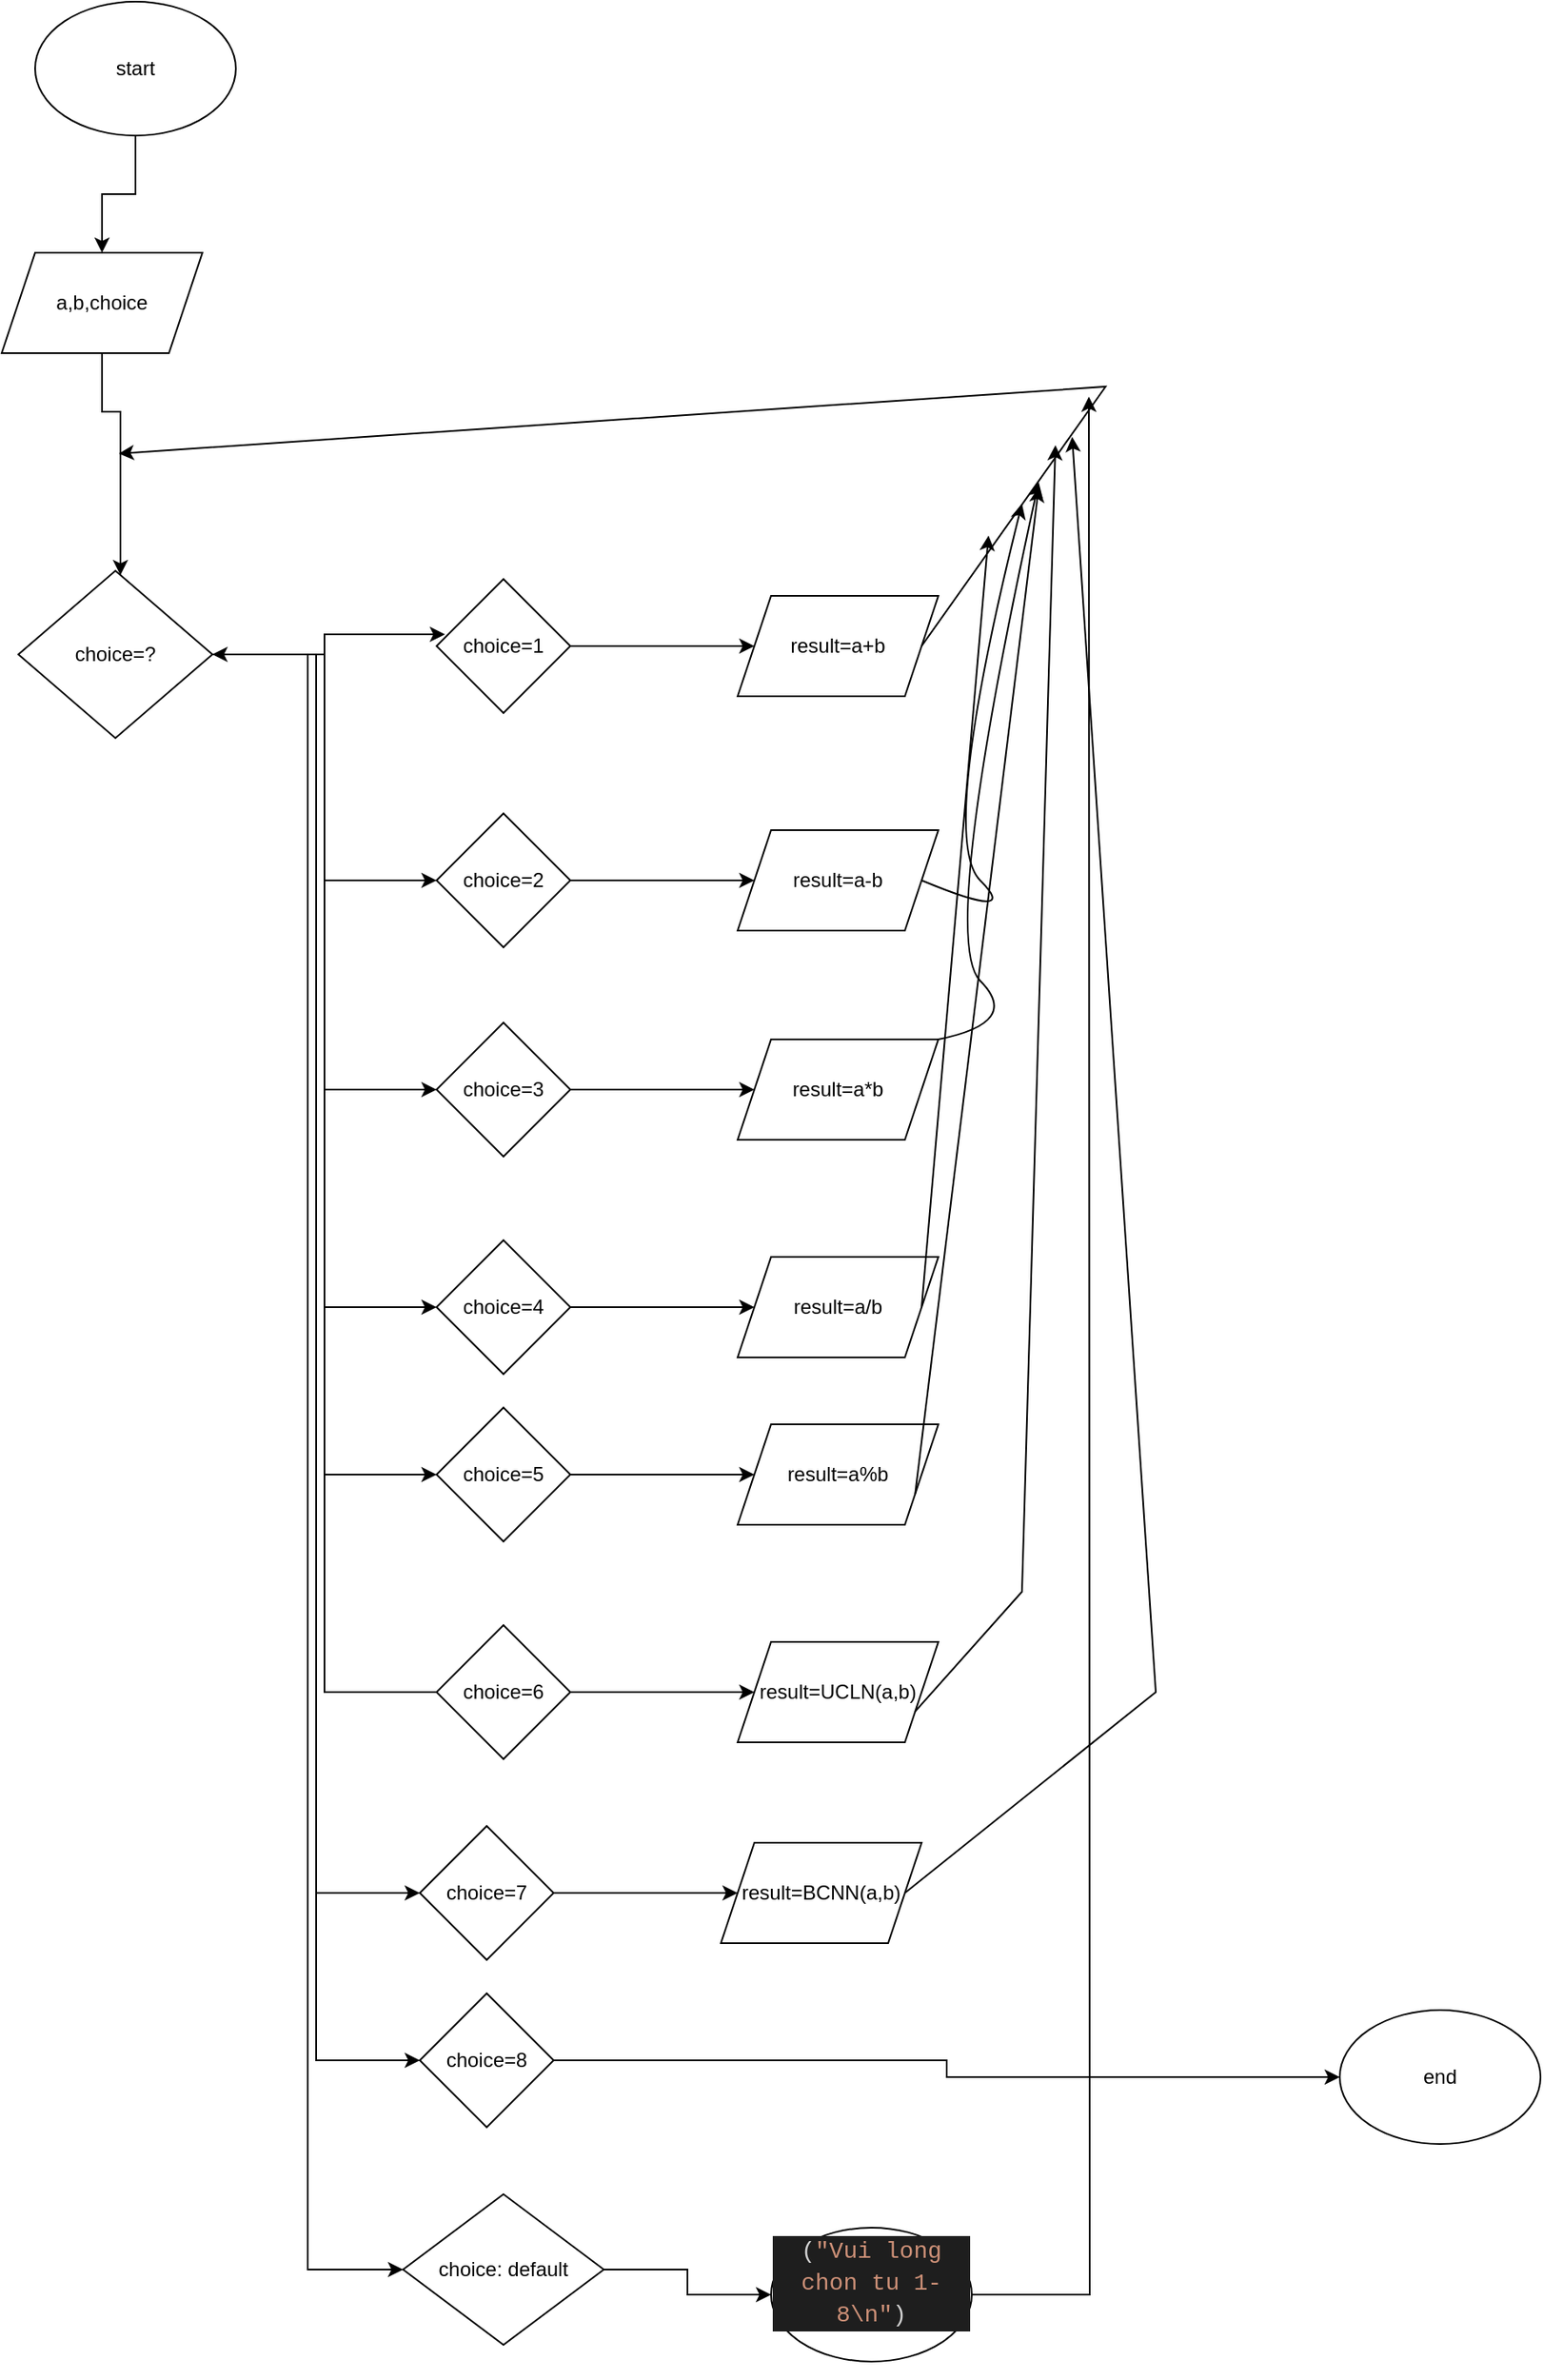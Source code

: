 <mxfile version="22.1.0" type="github">
  <diagram name="Trang-1" id="8WOk82VxNDKTeJKdt3mN">
    <mxGraphModel dx="880" dy="508" grid="1" gridSize="10" guides="1" tooltips="1" connect="1" arrows="1" fold="1" page="1" pageScale="1" pageWidth="827" pageHeight="1169" math="0" shadow="0">
      <root>
        <mxCell id="0" />
        <mxCell id="1" parent="0" />
        <mxCell id="_pkrtM7WGQT2VM3EGbci-3" style="edgeStyle=orthogonalEdgeStyle;rounded=0;orthogonalLoop=1;jettySize=auto;html=1;entryX=0.5;entryY=0;entryDx=0;entryDy=0;" parent="1" source="_pkrtM7WGQT2VM3EGbci-1" target="h4dxqBW4cxkd71x_Y7fE-1" edge="1">
          <mxGeometry relative="1" as="geometry">
            <mxPoint x="390" y="160" as="targetPoint" />
          </mxGeometry>
        </mxCell>
        <mxCell id="_pkrtM7WGQT2VM3EGbci-1" value="start" style="ellipse;whiteSpace=wrap;html=1;" parent="1" vertex="1">
          <mxGeometry x="320" y="20" width="120" height="80" as="geometry" />
        </mxCell>
        <mxCell id="_pkrtM7WGQT2VM3EGbci-15" value="end" style="ellipse;whiteSpace=wrap;html=1;" parent="1" vertex="1">
          <mxGeometry x="1100" y="1220" width="120" height="80" as="geometry" />
        </mxCell>
        <mxCell id="h4dxqBW4cxkd71x_Y7fE-2" style="edgeStyle=orthogonalEdgeStyle;rounded=0;orthogonalLoop=1;jettySize=auto;html=1;" edge="1" parent="1" source="h4dxqBW4cxkd71x_Y7fE-1" target="h4dxqBW4cxkd71x_Y7fE-3">
          <mxGeometry relative="1" as="geometry">
            <mxPoint x="370" y="300" as="targetPoint" />
            <Array as="points">
              <mxPoint x="360" y="265" />
              <mxPoint x="371" y="265" />
            </Array>
          </mxGeometry>
        </mxCell>
        <mxCell id="h4dxqBW4cxkd71x_Y7fE-1" value="a,b,choice" style="shape=parallelogram;perimeter=parallelogramPerimeter;whiteSpace=wrap;html=1;fixedSize=1;" vertex="1" parent="1">
          <mxGeometry x="300" y="170" width="120" height="60" as="geometry" />
        </mxCell>
        <mxCell id="h4dxqBW4cxkd71x_Y7fE-33" style="edgeStyle=orthogonalEdgeStyle;rounded=0;orthogonalLoop=1;jettySize=auto;html=1;entryX=0;entryY=0.5;entryDx=0;entryDy=0;" edge="1" parent="1" source="h4dxqBW4cxkd71x_Y7fE-3" target="h4dxqBW4cxkd71x_Y7fE-9">
          <mxGeometry relative="1" as="geometry" />
        </mxCell>
        <mxCell id="h4dxqBW4cxkd71x_Y7fE-34" style="edgeStyle=orthogonalEdgeStyle;rounded=0;orthogonalLoop=1;jettySize=auto;html=1;entryX=0;entryY=0.5;entryDx=0;entryDy=0;" edge="1" parent="1" source="h4dxqBW4cxkd71x_Y7fE-3" target="h4dxqBW4cxkd71x_Y7fE-12">
          <mxGeometry relative="1" as="geometry" />
        </mxCell>
        <mxCell id="h4dxqBW4cxkd71x_Y7fE-35" style="edgeStyle=orthogonalEdgeStyle;rounded=0;orthogonalLoop=1;jettySize=auto;html=1;entryX=0;entryY=0.5;entryDx=0;entryDy=0;" edge="1" parent="1" source="h4dxqBW4cxkd71x_Y7fE-3" target="h4dxqBW4cxkd71x_Y7fE-15">
          <mxGeometry relative="1" as="geometry" />
        </mxCell>
        <mxCell id="h4dxqBW4cxkd71x_Y7fE-36" style="edgeStyle=orthogonalEdgeStyle;rounded=0;orthogonalLoop=1;jettySize=auto;html=1;entryX=0;entryY=0.5;entryDx=0;entryDy=0;" edge="1" parent="1" source="h4dxqBW4cxkd71x_Y7fE-3" target="h4dxqBW4cxkd71x_Y7fE-18">
          <mxGeometry relative="1" as="geometry" />
        </mxCell>
        <mxCell id="h4dxqBW4cxkd71x_Y7fE-39" style="edgeStyle=orthogonalEdgeStyle;rounded=0;orthogonalLoop=1;jettySize=auto;html=1;entryX=0;entryY=0.5;entryDx=0;entryDy=0;" edge="1" parent="1" source="h4dxqBW4cxkd71x_Y7fE-3" target="h4dxqBW4cxkd71x_Y7fE-25">
          <mxGeometry relative="1" as="geometry" />
        </mxCell>
        <mxCell id="h4dxqBW4cxkd71x_Y7fE-41" style="edgeStyle=orthogonalEdgeStyle;rounded=0;orthogonalLoop=1;jettySize=auto;html=1;entryX=0;entryY=0.5;entryDx=0;entryDy=0;" edge="1" parent="1" source="h4dxqBW4cxkd71x_Y7fE-3" target="h4dxqBW4cxkd71x_Y7fE-31">
          <mxGeometry relative="1" as="geometry" />
        </mxCell>
        <mxCell id="h4dxqBW4cxkd71x_Y7fE-3" value="choice=?" style="rhombus;whiteSpace=wrap;html=1;" vertex="1" parent="1">
          <mxGeometry x="310" y="360" width="116" height="100" as="geometry" />
        </mxCell>
        <mxCell id="h4dxqBW4cxkd71x_Y7fE-7" style="edgeStyle=orthogonalEdgeStyle;rounded=0;orthogonalLoop=1;jettySize=auto;html=1;" edge="1" parent="1" source="h4dxqBW4cxkd71x_Y7fE-4" target="h4dxqBW4cxkd71x_Y7fE-6">
          <mxGeometry relative="1" as="geometry" />
        </mxCell>
        <mxCell id="h4dxqBW4cxkd71x_Y7fE-4" value="choice=1" style="rhombus;whiteSpace=wrap;html=1;" vertex="1" parent="1">
          <mxGeometry x="560" y="365" width="80" height="80" as="geometry" />
        </mxCell>
        <mxCell id="h4dxqBW4cxkd71x_Y7fE-5" style="edgeStyle=orthogonalEdgeStyle;rounded=0;orthogonalLoop=1;jettySize=auto;html=1;entryX=0.063;entryY=0.413;entryDx=0;entryDy=0;entryPerimeter=0;" edge="1" parent="1" source="h4dxqBW4cxkd71x_Y7fE-3" target="h4dxqBW4cxkd71x_Y7fE-4">
          <mxGeometry relative="1" as="geometry" />
        </mxCell>
        <mxCell id="h4dxqBW4cxkd71x_Y7fE-6" value="result=a+b" style="shape=parallelogram;perimeter=parallelogramPerimeter;whiteSpace=wrap;html=1;fixedSize=1;" vertex="1" parent="1">
          <mxGeometry x="740" y="375" width="120" height="60" as="geometry" />
        </mxCell>
        <mxCell id="h4dxqBW4cxkd71x_Y7fE-8" style="edgeStyle=orthogonalEdgeStyle;rounded=0;orthogonalLoop=1;jettySize=auto;html=1;" edge="1" parent="1" source="h4dxqBW4cxkd71x_Y7fE-9" target="h4dxqBW4cxkd71x_Y7fE-10">
          <mxGeometry relative="1" as="geometry" />
        </mxCell>
        <mxCell id="h4dxqBW4cxkd71x_Y7fE-9" value="choice=2" style="rhombus;whiteSpace=wrap;html=1;" vertex="1" parent="1">
          <mxGeometry x="560" y="505" width="80" height="80" as="geometry" />
        </mxCell>
        <mxCell id="h4dxqBW4cxkd71x_Y7fE-10" value="result=a-b" style="shape=parallelogram;perimeter=parallelogramPerimeter;whiteSpace=wrap;html=1;fixedSize=1;" vertex="1" parent="1">
          <mxGeometry x="740" y="515" width="120" height="60" as="geometry" />
        </mxCell>
        <mxCell id="h4dxqBW4cxkd71x_Y7fE-11" style="edgeStyle=orthogonalEdgeStyle;rounded=0;orthogonalLoop=1;jettySize=auto;html=1;" edge="1" parent="1" source="h4dxqBW4cxkd71x_Y7fE-12" target="h4dxqBW4cxkd71x_Y7fE-13">
          <mxGeometry relative="1" as="geometry" />
        </mxCell>
        <mxCell id="h4dxqBW4cxkd71x_Y7fE-12" value="choice=3" style="rhombus;whiteSpace=wrap;html=1;" vertex="1" parent="1">
          <mxGeometry x="560" y="630" width="80" height="80" as="geometry" />
        </mxCell>
        <mxCell id="h4dxqBW4cxkd71x_Y7fE-13" value="result=a*b" style="shape=parallelogram;perimeter=parallelogramPerimeter;whiteSpace=wrap;html=1;fixedSize=1;" vertex="1" parent="1">
          <mxGeometry x="740" y="640" width="120" height="60" as="geometry" />
        </mxCell>
        <mxCell id="h4dxqBW4cxkd71x_Y7fE-14" style="edgeStyle=orthogonalEdgeStyle;rounded=0;orthogonalLoop=1;jettySize=auto;html=1;" edge="1" parent="1" source="h4dxqBW4cxkd71x_Y7fE-15" target="h4dxqBW4cxkd71x_Y7fE-16">
          <mxGeometry relative="1" as="geometry" />
        </mxCell>
        <mxCell id="h4dxqBW4cxkd71x_Y7fE-15" value="choice=4" style="rhombus;whiteSpace=wrap;html=1;" vertex="1" parent="1">
          <mxGeometry x="560" y="760" width="80" height="80" as="geometry" />
        </mxCell>
        <mxCell id="h4dxqBW4cxkd71x_Y7fE-16" value="result=a/b" style="shape=parallelogram;perimeter=parallelogramPerimeter;whiteSpace=wrap;html=1;fixedSize=1;" vertex="1" parent="1">
          <mxGeometry x="740" y="770" width="120" height="60" as="geometry" />
        </mxCell>
        <mxCell id="h4dxqBW4cxkd71x_Y7fE-17" style="edgeStyle=orthogonalEdgeStyle;rounded=0;orthogonalLoop=1;jettySize=auto;html=1;" edge="1" parent="1" source="h4dxqBW4cxkd71x_Y7fE-18" target="h4dxqBW4cxkd71x_Y7fE-19">
          <mxGeometry relative="1" as="geometry" />
        </mxCell>
        <mxCell id="h4dxqBW4cxkd71x_Y7fE-18" value="choice=5" style="rhombus;whiteSpace=wrap;html=1;" vertex="1" parent="1">
          <mxGeometry x="560" y="860" width="80" height="80" as="geometry" />
        </mxCell>
        <mxCell id="h4dxqBW4cxkd71x_Y7fE-19" value="result=a%b" style="shape=parallelogram;perimeter=parallelogramPerimeter;whiteSpace=wrap;html=1;fixedSize=1;" vertex="1" parent="1">
          <mxGeometry x="740" y="870" width="120" height="60" as="geometry" />
        </mxCell>
        <mxCell id="h4dxqBW4cxkd71x_Y7fE-21" style="edgeStyle=orthogonalEdgeStyle;rounded=0;orthogonalLoop=1;jettySize=auto;html=1;" edge="1" parent="1" source="h4dxqBW4cxkd71x_Y7fE-22" target="h4dxqBW4cxkd71x_Y7fE-23">
          <mxGeometry relative="1" as="geometry" />
        </mxCell>
        <mxCell id="h4dxqBW4cxkd71x_Y7fE-38" style="edgeStyle=orthogonalEdgeStyle;rounded=0;orthogonalLoop=1;jettySize=auto;html=1;entryX=1;entryY=0.5;entryDx=0;entryDy=0;" edge="1" parent="1" source="h4dxqBW4cxkd71x_Y7fE-22" target="h4dxqBW4cxkd71x_Y7fE-3">
          <mxGeometry relative="1" as="geometry" />
        </mxCell>
        <mxCell id="h4dxqBW4cxkd71x_Y7fE-22" value="choice=6" style="rhombus;whiteSpace=wrap;html=1;" vertex="1" parent="1">
          <mxGeometry x="560" y="990" width="80" height="80" as="geometry" />
        </mxCell>
        <mxCell id="h4dxqBW4cxkd71x_Y7fE-23" value="result=UCLN(a,b)" style="shape=parallelogram;perimeter=parallelogramPerimeter;whiteSpace=wrap;html=1;fixedSize=1;" vertex="1" parent="1">
          <mxGeometry x="740" y="1000" width="120" height="60" as="geometry" />
        </mxCell>
        <mxCell id="h4dxqBW4cxkd71x_Y7fE-24" style="edgeStyle=orthogonalEdgeStyle;rounded=0;orthogonalLoop=1;jettySize=auto;html=1;" edge="1" parent="1" source="h4dxqBW4cxkd71x_Y7fE-25" target="h4dxqBW4cxkd71x_Y7fE-26">
          <mxGeometry relative="1" as="geometry" />
        </mxCell>
        <mxCell id="h4dxqBW4cxkd71x_Y7fE-25" value="choice=7" style="rhombus;whiteSpace=wrap;html=1;" vertex="1" parent="1">
          <mxGeometry x="550" y="1110" width="80" height="80" as="geometry" />
        </mxCell>
        <mxCell id="h4dxqBW4cxkd71x_Y7fE-26" value="result=BCNN(a,b)" style="shape=parallelogram;perimeter=parallelogramPerimeter;whiteSpace=wrap;html=1;fixedSize=1;" vertex="1" parent="1">
          <mxGeometry x="730" y="1120" width="120" height="60" as="geometry" />
        </mxCell>
        <mxCell id="h4dxqBW4cxkd71x_Y7fE-27" style="edgeStyle=orthogonalEdgeStyle;rounded=0;orthogonalLoop=1;jettySize=auto;html=1;entryX=0;entryY=0.5;entryDx=0;entryDy=0;" edge="1" parent="1" source="h4dxqBW4cxkd71x_Y7fE-28" target="_pkrtM7WGQT2VM3EGbci-15">
          <mxGeometry relative="1" as="geometry">
            <mxPoint x="740" y="1250" as="targetPoint" />
          </mxGeometry>
        </mxCell>
        <mxCell id="h4dxqBW4cxkd71x_Y7fE-28" value="choice=8" style="rhombus;whiteSpace=wrap;html=1;" vertex="1" parent="1">
          <mxGeometry x="550" y="1210" width="80" height="80" as="geometry" />
        </mxCell>
        <mxCell id="h4dxqBW4cxkd71x_Y7fE-30" style="edgeStyle=orthogonalEdgeStyle;rounded=0;orthogonalLoop=1;jettySize=auto;html=1;entryX=0;entryY=0.5;entryDx=0;entryDy=0;" edge="1" parent="1" source="h4dxqBW4cxkd71x_Y7fE-31" target="h4dxqBW4cxkd71x_Y7fE-42">
          <mxGeometry relative="1" as="geometry">
            <mxPoint x="740" y="1370" as="targetPoint" />
          </mxGeometry>
        </mxCell>
        <mxCell id="h4dxqBW4cxkd71x_Y7fE-31" value="choice: default" style="rhombus;whiteSpace=wrap;html=1;" vertex="1" parent="1">
          <mxGeometry x="540" y="1330" width="120" height="90" as="geometry" />
        </mxCell>
        <mxCell id="h4dxqBW4cxkd71x_Y7fE-40" style="edgeStyle=orthogonalEdgeStyle;rounded=0;orthogonalLoop=1;jettySize=auto;html=1;entryX=0;entryY=0.5;entryDx=0;entryDy=0;" edge="1" parent="1" source="h4dxqBW4cxkd71x_Y7fE-3" target="h4dxqBW4cxkd71x_Y7fE-28">
          <mxGeometry relative="1" as="geometry">
            <Array as="points">
              <mxPoint x="488" y="410" />
              <mxPoint x="488" y="1250" />
            </Array>
          </mxGeometry>
        </mxCell>
        <mxCell id="h4dxqBW4cxkd71x_Y7fE-53" style="edgeStyle=orthogonalEdgeStyle;rounded=0;orthogonalLoop=1;jettySize=auto;html=1;" edge="1" parent="1" source="h4dxqBW4cxkd71x_Y7fE-42">
          <mxGeometry relative="1" as="geometry">
            <mxPoint x="950" y="256" as="targetPoint" />
          </mxGeometry>
        </mxCell>
        <mxCell id="h4dxqBW4cxkd71x_Y7fE-42" value="&#xa;&lt;div style=&quot;color: rgb(212, 212, 212); background-color: rgb(30, 30, 30); font-family: Consolas, &amp;quot;Courier New&amp;quot;, monospace; font-weight: normal; font-size: 14px; line-height: 19px;&quot;&gt;&lt;div&gt;&lt;span style=&quot;color: #d4d4d4;&quot;&gt;(&lt;/span&gt;&lt;span style=&quot;color: #ce9178;&quot;&gt;&quot;Vui long chon tu 1-8\n&quot;&lt;/span&gt;&lt;span style=&quot;color: #d4d4d4;&quot;&gt;)&lt;/span&gt;&lt;/div&gt;&lt;/div&gt;&#xa;&#xa;" style="ellipse;whiteSpace=wrap;html=1;" vertex="1" parent="1">
          <mxGeometry x="760" y="1350" width="120" height="80" as="geometry" />
        </mxCell>
        <mxCell id="h4dxqBW4cxkd71x_Y7fE-46" value="" style="endArrow=classic;html=1;rounded=0;exitX=1;exitY=0.5;exitDx=0;exitDy=0;" edge="1" parent="1" source="h4dxqBW4cxkd71x_Y7fE-6">
          <mxGeometry width="50" height="50" relative="1" as="geometry">
            <mxPoint x="520" y="390" as="sourcePoint" />
            <mxPoint x="370" y="290" as="targetPoint" />
            <Array as="points">
              <mxPoint x="960" y="250" />
            </Array>
          </mxGeometry>
        </mxCell>
        <mxCell id="h4dxqBW4cxkd71x_Y7fE-47" value="" style="curved=1;endArrow=classic;html=1;rounded=0;exitX=1;exitY=0.5;exitDx=0;exitDy=0;" edge="1" parent="1" source="h4dxqBW4cxkd71x_Y7fE-10">
          <mxGeometry width="50" height="50" relative="1" as="geometry">
            <mxPoint x="860" y="570" as="sourcePoint" />
            <mxPoint x="910" y="320" as="targetPoint" />
            <Array as="points">
              <mxPoint x="910" y="570" />
              <mxPoint x="860" y="520" />
            </Array>
          </mxGeometry>
        </mxCell>
        <mxCell id="h4dxqBW4cxkd71x_Y7fE-48" value="" style="curved=1;endArrow=classic;html=1;rounded=0;exitX=1;exitY=0;exitDx=0;exitDy=0;" edge="1" parent="1" source="h4dxqBW4cxkd71x_Y7fE-13">
          <mxGeometry width="50" height="50" relative="1" as="geometry">
            <mxPoint x="860" y="630" as="sourcePoint" />
            <mxPoint x="920" y="307" as="targetPoint" />
            <Array as="points">
              <mxPoint x="910" y="630" />
              <mxPoint x="860" y="580" />
            </Array>
          </mxGeometry>
        </mxCell>
        <mxCell id="h4dxqBW4cxkd71x_Y7fE-49" value="" style="endArrow=classic;html=1;rounded=0;exitX=1;exitY=0.5;exitDx=0;exitDy=0;" edge="1" parent="1" source="h4dxqBW4cxkd71x_Y7fE-16">
          <mxGeometry width="50" height="50" relative="1" as="geometry">
            <mxPoint x="860" y="820" as="sourcePoint" />
            <mxPoint x="890" y="339" as="targetPoint" />
          </mxGeometry>
        </mxCell>
        <mxCell id="h4dxqBW4cxkd71x_Y7fE-50" value="" style="endArrow=classic;html=1;rounded=0;exitX=1;exitY=0.75;exitDx=0;exitDy=0;" edge="1" parent="1" source="h4dxqBW4cxkd71x_Y7fE-19">
          <mxGeometry width="50" height="50" relative="1" as="geometry">
            <mxPoint x="860" y="970" as="sourcePoint" />
            <mxPoint x="920" y="310" as="targetPoint" />
          </mxGeometry>
        </mxCell>
        <mxCell id="h4dxqBW4cxkd71x_Y7fE-51" value="" style="endArrow=classic;html=1;rounded=0;exitX=1;exitY=0.5;exitDx=0;exitDy=0;" edge="1" parent="1" source="h4dxqBW4cxkd71x_Y7fE-26">
          <mxGeometry width="50" height="50" relative="1" as="geometry">
            <mxPoint x="900" y="1090" as="sourcePoint" />
            <mxPoint x="940" y="280" as="targetPoint" />
            <Array as="points">
              <mxPoint x="990" y="1030" />
            </Array>
          </mxGeometry>
        </mxCell>
        <mxCell id="h4dxqBW4cxkd71x_Y7fE-52" value="" style="endArrow=classic;html=1;rounded=0;exitX=1;exitY=0.75;exitDx=0;exitDy=0;" edge="1" parent="1" source="h4dxqBW4cxkd71x_Y7fE-23">
          <mxGeometry width="50" height="50" relative="1" as="geometry">
            <mxPoint x="860" y="1130" as="sourcePoint" />
            <mxPoint x="930" y="285" as="targetPoint" />
            <Array as="points">
              <mxPoint x="910" y="970" />
            </Array>
          </mxGeometry>
        </mxCell>
      </root>
    </mxGraphModel>
  </diagram>
</mxfile>
